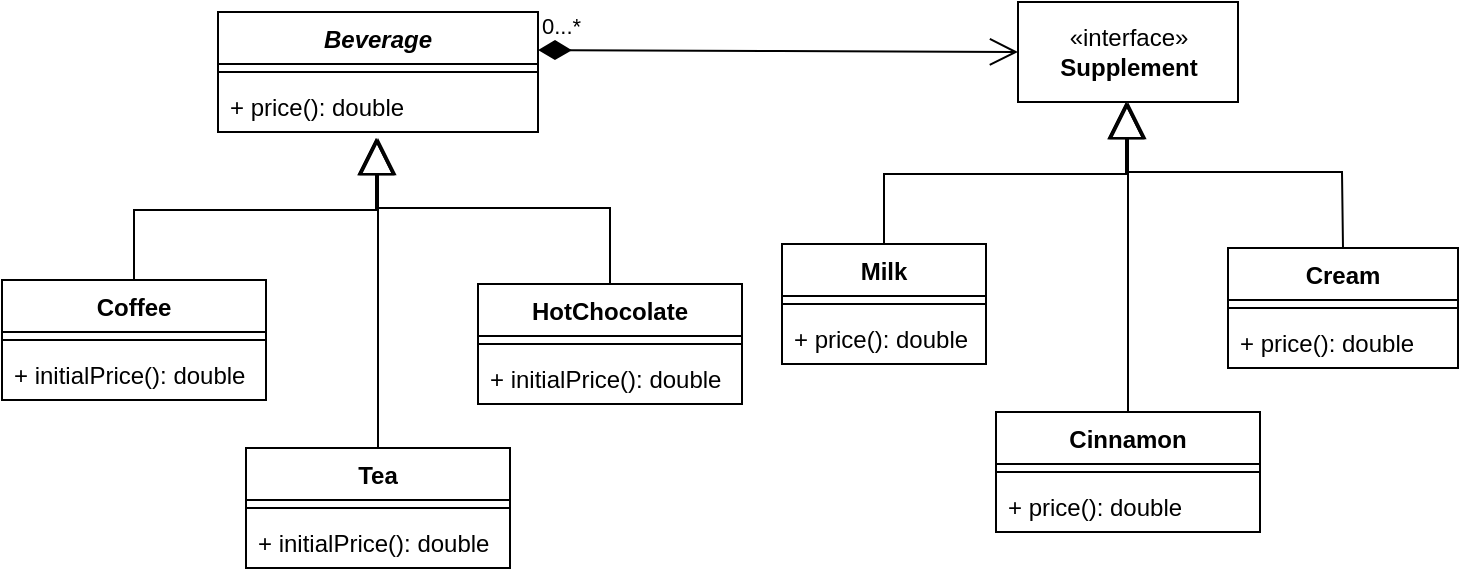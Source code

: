 <mxfile version="20.8.16" type="device"><diagram id="C5RBs43oDa-KdzZeNtuy" name="Page-1"><mxGraphModel dx="989" dy="589" grid="0" gridSize="10" guides="1" tooltips="1" connect="1" arrows="1" fold="1" page="1" pageScale="1" pageWidth="827" pageHeight="1169" math="0" shadow="0"><root><mxCell id="WIyWlLk6GJQsqaUBKTNV-0"/><mxCell id="WIyWlLk6GJQsqaUBKTNV-1" parent="WIyWlLk6GJQsqaUBKTNV-0"/><mxCell id="FvLchF5CVdsQuSE_iivO-0" value="Beverage" style="swimlane;fontStyle=3;align=center;verticalAlign=top;childLayout=stackLayout;horizontal=1;startSize=26;horizontalStack=0;resizeParent=1;resizeParentMax=0;resizeLast=0;collapsible=1;marginBottom=0;" vertex="1" parent="WIyWlLk6GJQsqaUBKTNV-1"><mxGeometry x="197" y="153" width="160" height="60" as="geometry"/></mxCell><mxCell id="FvLchF5CVdsQuSE_iivO-2" value="" style="line;strokeWidth=1;fillColor=none;align=left;verticalAlign=middle;spacingTop=-1;spacingLeft=3;spacingRight=3;rotatable=0;labelPosition=right;points=[];portConstraint=eastwest;strokeColor=inherit;" vertex="1" parent="FvLchF5CVdsQuSE_iivO-0"><mxGeometry y="26" width="160" height="8" as="geometry"/></mxCell><mxCell id="FvLchF5CVdsQuSE_iivO-3" value="+ price(): double" style="text;strokeColor=none;fillColor=none;align=left;verticalAlign=top;spacingLeft=4;spacingRight=4;overflow=hidden;rotatable=0;points=[[0,0.5],[1,0.5]];portConstraint=eastwest;" vertex="1" parent="FvLchF5CVdsQuSE_iivO-0"><mxGeometry y="34" width="160" height="26" as="geometry"/></mxCell><mxCell id="FvLchF5CVdsQuSE_iivO-9" value="«interface»&lt;br&gt;&lt;b&gt;Supplement&lt;/b&gt;" style="html=1;" vertex="1" parent="WIyWlLk6GJQsqaUBKTNV-1"><mxGeometry x="597" y="148" width="110" height="50" as="geometry"/></mxCell><mxCell id="FvLchF5CVdsQuSE_iivO-10" value="0...*" style="endArrow=open;html=1;endSize=12;startArrow=diamondThin;startSize=14;startFill=1;edgeStyle=orthogonalEdgeStyle;align=left;verticalAlign=bottom;rounded=0;entryX=0;entryY=0.5;entryDx=0;entryDy=0;" edge="1" parent="WIyWlLk6GJQsqaUBKTNV-1" target="FvLchF5CVdsQuSE_iivO-9"><mxGeometry x="-1" y="3" relative="1" as="geometry"><mxPoint x="357" y="172" as="sourcePoint"/><mxPoint x="517" y="172" as="targetPoint"/></mxGeometry></mxCell><mxCell id="FvLchF5CVdsQuSE_iivO-11" value="Coffee" style="swimlane;fontStyle=1;align=center;verticalAlign=top;childLayout=stackLayout;horizontal=1;startSize=26;horizontalStack=0;resizeParent=1;resizeParentMax=0;resizeLast=0;collapsible=1;marginBottom=0;" vertex="1" parent="WIyWlLk6GJQsqaUBKTNV-1"><mxGeometry x="89" y="287" width="132" height="60" as="geometry"/></mxCell><mxCell id="FvLchF5CVdsQuSE_iivO-13" value="" style="line;strokeWidth=1;fillColor=none;align=left;verticalAlign=middle;spacingTop=-1;spacingLeft=3;spacingRight=3;rotatable=0;labelPosition=right;points=[];portConstraint=eastwest;strokeColor=inherit;" vertex="1" parent="FvLchF5CVdsQuSE_iivO-11"><mxGeometry y="26" width="132" height="8" as="geometry"/></mxCell><mxCell id="FvLchF5CVdsQuSE_iivO-14" value="+ initialPrice(): double" style="text;strokeColor=none;fillColor=none;align=left;verticalAlign=top;spacingLeft=4;spacingRight=4;overflow=hidden;rotatable=0;points=[[0,0.5],[1,0.5]];portConstraint=eastwest;" vertex="1" parent="FvLchF5CVdsQuSE_iivO-11"><mxGeometry y="34" width="132" height="26" as="geometry"/></mxCell><mxCell id="FvLchF5CVdsQuSE_iivO-18" value="Tea" style="swimlane;fontStyle=1;align=center;verticalAlign=top;childLayout=stackLayout;horizontal=1;startSize=26;horizontalStack=0;resizeParent=1;resizeParentMax=0;resizeLast=0;collapsible=1;marginBottom=0;" vertex="1" parent="WIyWlLk6GJQsqaUBKTNV-1"><mxGeometry x="211" y="371" width="132" height="60" as="geometry"/></mxCell><mxCell id="FvLchF5CVdsQuSE_iivO-19" value="" style="line;strokeWidth=1;fillColor=none;align=left;verticalAlign=middle;spacingTop=-1;spacingLeft=3;spacingRight=3;rotatable=0;labelPosition=right;points=[];portConstraint=eastwest;strokeColor=inherit;" vertex="1" parent="FvLchF5CVdsQuSE_iivO-18"><mxGeometry y="26" width="132" height="8" as="geometry"/></mxCell><mxCell id="FvLchF5CVdsQuSE_iivO-20" value="+ initialPrice(): double" style="text;strokeColor=none;fillColor=none;align=left;verticalAlign=top;spacingLeft=4;spacingRight=4;overflow=hidden;rotatable=0;points=[[0,0.5],[1,0.5]];portConstraint=eastwest;" vertex="1" parent="FvLchF5CVdsQuSE_iivO-18"><mxGeometry y="34" width="132" height="26" as="geometry"/></mxCell><mxCell id="FvLchF5CVdsQuSE_iivO-21" value="HotChocolate" style="swimlane;fontStyle=1;align=center;verticalAlign=top;childLayout=stackLayout;horizontal=1;startSize=26;horizontalStack=0;resizeParent=1;resizeParentMax=0;resizeLast=0;collapsible=1;marginBottom=0;" vertex="1" parent="WIyWlLk6GJQsqaUBKTNV-1"><mxGeometry x="327" y="289" width="132" height="60" as="geometry"/></mxCell><mxCell id="FvLchF5CVdsQuSE_iivO-22" value="" style="line;strokeWidth=1;fillColor=none;align=left;verticalAlign=middle;spacingTop=-1;spacingLeft=3;spacingRight=3;rotatable=0;labelPosition=right;points=[];portConstraint=eastwest;strokeColor=inherit;" vertex="1" parent="FvLchF5CVdsQuSE_iivO-21"><mxGeometry y="26" width="132" height="8" as="geometry"/></mxCell><mxCell id="FvLchF5CVdsQuSE_iivO-23" value="+ initialPrice(): double" style="text;strokeColor=none;fillColor=none;align=left;verticalAlign=top;spacingLeft=4;spacingRight=4;overflow=hidden;rotatable=0;points=[[0,0.5],[1,0.5]];portConstraint=eastwest;" vertex="1" parent="FvLchF5CVdsQuSE_iivO-21"><mxGeometry y="34" width="132" height="26" as="geometry"/></mxCell><mxCell id="FvLchF5CVdsQuSE_iivO-25" value="" style="endArrow=block;endSize=16;endFill=0;html=1;rounded=0;entryX=0.494;entryY=1.115;entryDx=0;entryDy=0;entryPerimeter=0;exitX=0.5;exitY=0;exitDx=0;exitDy=0;" edge="1" parent="WIyWlLk6GJQsqaUBKTNV-1" source="FvLchF5CVdsQuSE_iivO-11" target="FvLchF5CVdsQuSE_iivO-3"><mxGeometry width="160" relative="1" as="geometry"><mxPoint x="102" y="252" as="sourcePoint"/><mxPoint x="253" y="239" as="targetPoint"/><Array as="points"><mxPoint x="155" y="252"/><mxPoint x="276" y="252"/></Array></mxGeometry></mxCell><mxCell id="FvLchF5CVdsQuSE_iivO-26" value="" style="endArrow=block;endSize=16;endFill=0;html=1;rounded=0;exitX=0.5;exitY=0;exitDx=0;exitDy=0;" edge="1" parent="WIyWlLk6GJQsqaUBKTNV-1" source="FvLchF5CVdsQuSE_iivO-21"><mxGeometry width="160" relative="1" as="geometry"><mxPoint x="124" y="298" as="sourcePoint"/><mxPoint x="276" y="216" as="targetPoint"/><Array as="points"><mxPoint x="393" y="251"/><mxPoint x="276" y="251"/></Array></mxGeometry></mxCell><mxCell id="FvLchF5CVdsQuSE_iivO-27" value="" style="endArrow=block;endSize=16;endFill=0;html=1;rounded=0;" edge="1" parent="WIyWlLk6GJQsqaUBKTNV-1" source="FvLchF5CVdsQuSE_iivO-18"><mxGeometry width="160" relative="1" as="geometry"><mxPoint x="275" y="287" as="sourcePoint"/><mxPoint x="277" y="216" as="targetPoint"/></mxGeometry></mxCell><mxCell id="FvLchF5CVdsQuSE_iivO-40" value="Milk" style="swimlane;fontStyle=1;align=center;verticalAlign=top;childLayout=stackLayout;horizontal=1;startSize=26;horizontalStack=0;resizeParent=1;resizeParentMax=0;resizeLast=0;collapsible=1;marginBottom=0;" vertex="1" parent="WIyWlLk6GJQsqaUBKTNV-1"><mxGeometry x="479" y="269.01" width="102" height="60" as="geometry"/></mxCell><mxCell id="FvLchF5CVdsQuSE_iivO-41" value="" style="line;strokeWidth=1;fillColor=none;align=left;verticalAlign=middle;spacingTop=-1;spacingLeft=3;spacingRight=3;rotatable=0;labelPosition=right;points=[];portConstraint=eastwest;strokeColor=inherit;" vertex="1" parent="FvLchF5CVdsQuSE_iivO-40"><mxGeometry y="26" width="102" height="8" as="geometry"/></mxCell><mxCell id="FvLchF5CVdsQuSE_iivO-42" value="+ price(): double" style="text;strokeColor=none;fillColor=none;align=left;verticalAlign=top;spacingLeft=4;spacingRight=4;overflow=hidden;rotatable=0;points=[[0,0.5],[1,0.5]];portConstraint=eastwest;" vertex="1" parent="FvLchF5CVdsQuSE_iivO-40"><mxGeometry y="34" width="102" height="26" as="geometry"/></mxCell><mxCell id="FvLchF5CVdsQuSE_iivO-43" value="Cinnamon" style="swimlane;fontStyle=1;align=center;verticalAlign=top;childLayout=stackLayout;horizontal=1;startSize=26;horizontalStack=0;resizeParent=1;resizeParentMax=0;resizeLast=0;collapsible=1;marginBottom=0;" vertex="1" parent="WIyWlLk6GJQsqaUBKTNV-1"><mxGeometry x="586" y="353.01" width="132" height="60" as="geometry"/></mxCell><mxCell id="FvLchF5CVdsQuSE_iivO-44" value="" style="line;strokeWidth=1;fillColor=none;align=left;verticalAlign=middle;spacingTop=-1;spacingLeft=3;spacingRight=3;rotatable=0;labelPosition=right;points=[];portConstraint=eastwest;strokeColor=inherit;" vertex="1" parent="FvLchF5CVdsQuSE_iivO-43"><mxGeometry y="26" width="132" height="8" as="geometry"/></mxCell><mxCell id="FvLchF5CVdsQuSE_iivO-45" value="+ price(): double" style="text;strokeColor=none;fillColor=none;align=left;verticalAlign=top;spacingLeft=4;spacingRight=4;overflow=hidden;rotatable=0;points=[[0,0.5],[1,0.5]];portConstraint=eastwest;" vertex="1" parent="FvLchF5CVdsQuSE_iivO-43"><mxGeometry y="34" width="132" height="26" as="geometry"/></mxCell><mxCell id="FvLchF5CVdsQuSE_iivO-46" value="Cream" style="swimlane;fontStyle=1;align=center;verticalAlign=top;childLayout=stackLayout;horizontal=1;startSize=26;horizontalStack=0;resizeParent=1;resizeParentMax=0;resizeLast=0;collapsible=1;marginBottom=0;" vertex="1" parent="WIyWlLk6GJQsqaUBKTNV-1"><mxGeometry x="702" y="271.01" width="115" height="60" as="geometry"/></mxCell><mxCell id="FvLchF5CVdsQuSE_iivO-47" value="" style="line;strokeWidth=1;fillColor=none;align=left;verticalAlign=middle;spacingTop=-1;spacingLeft=3;spacingRight=3;rotatable=0;labelPosition=right;points=[];portConstraint=eastwest;strokeColor=inherit;" vertex="1" parent="FvLchF5CVdsQuSE_iivO-46"><mxGeometry y="26" width="115" height="8" as="geometry"/></mxCell><mxCell id="FvLchF5CVdsQuSE_iivO-48" value="+ price(): double" style="text;strokeColor=none;fillColor=none;align=left;verticalAlign=top;spacingLeft=4;spacingRight=4;overflow=hidden;rotatable=0;points=[[0,0.5],[1,0.5]];portConstraint=eastwest;" vertex="1" parent="FvLchF5CVdsQuSE_iivO-46"><mxGeometry y="34" width="115" height="26" as="geometry"/></mxCell><mxCell id="FvLchF5CVdsQuSE_iivO-49" value="" style="endArrow=block;endSize=16;endFill=0;html=1;rounded=0;entryX=0.494;entryY=1.115;entryDx=0;entryDy=0;entryPerimeter=0;exitX=0.5;exitY=0;exitDx=0;exitDy=0;" edge="1" parent="WIyWlLk6GJQsqaUBKTNV-1" source="FvLchF5CVdsQuSE_iivO-40"><mxGeometry width="160" relative="1" as="geometry"><mxPoint x="477" y="234.01" as="sourcePoint"/><mxPoint x="651.04" y="198" as="targetPoint"/><Array as="points"><mxPoint x="530" y="234.01"/><mxPoint x="651" y="234.01"/></Array></mxGeometry></mxCell><mxCell id="FvLchF5CVdsQuSE_iivO-50" value="" style="endArrow=block;endSize=16;endFill=0;html=1;rounded=0;exitX=0.5;exitY=0;exitDx=0;exitDy=0;" edge="1" parent="WIyWlLk6GJQsqaUBKTNV-1" source="FvLchF5CVdsQuSE_iivO-46"><mxGeometry width="160" relative="1" as="geometry"><mxPoint x="499" y="280.01" as="sourcePoint"/><mxPoint x="651" y="198.01" as="targetPoint"/><Array as="points"><mxPoint x="759" y="233.01"/><mxPoint x="651" y="233.01"/></Array></mxGeometry></mxCell><mxCell id="FvLchF5CVdsQuSE_iivO-51" value="" style="endArrow=block;endSize=16;endFill=0;html=1;rounded=0;" edge="1" parent="WIyWlLk6GJQsqaUBKTNV-1" source="FvLchF5CVdsQuSE_iivO-43"><mxGeometry width="160" relative="1" as="geometry"><mxPoint x="650" y="269.01" as="sourcePoint"/><mxPoint x="652" y="198.01" as="targetPoint"/></mxGeometry></mxCell></root></mxGraphModel></diagram></mxfile>